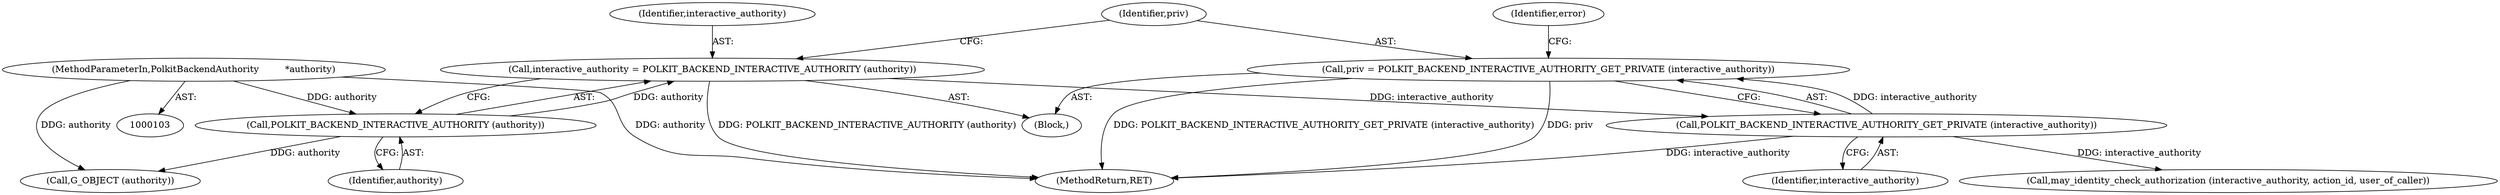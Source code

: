 digraph "0_polkit_bc7ffad53643a9c80231fc41f5582d6a8931c32c_0@pointer" {
"1000132" [label="(Call,priv = POLKIT_BACKEND_INTERACTIVE_AUTHORITY_GET_PRIVATE (interactive_authority))"];
"1000134" [label="(Call,POLKIT_BACKEND_INTERACTIVE_AUTHORITY_GET_PRIVATE (interactive_authority))"];
"1000128" [label="(Call,interactive_authority = POLKIT_BACKEND_INTERACTIVE_AUTHORITY (authority))"];
"1000130" [label="(Call,POLKIT_BACKEND_INTERACTIVE_AUTHORITY (authority))"];
"1000104" [label="(MethodParameterIn,PolkitBackendAuthority         *authority)"];
"1000319" [label="(MethodReturn,RET)"];
"1000128" [label="(Call,interactive_authority = POLKIT_BACKEND_INTERACTIVE_AUTHORITY (authority))"];
"1000135" [label="(Identifier,interactive_authority)"];
"1000302" [label="(Call,may_identity_check_authorization (interactive_authority, action_id, user_of_caller))"];
"1000113" [label="(Block,)"];
"1000131" [label="(Identifier,authority)"];
"1000104" [label="(MethodParameterIn,PolkitBackendAuthority         *authority)"];
"1000133" [label="(Identifier,priv)"];
"1000130" [label="(Call,POLKIT_BACKEND_INTERACTIVE_AUTHORITY (authority))"];
"1000129" [label="(Identifier,interactive_authority)"];
"1000137" [label="(Identifier,error)"];
"1000134" [label="(Call,POLKIT_BACKEND_INTERACTIVE_AUTHORITY_GET_PRIVATE (interactive_authority))"];
"1000132" [label="(Call,priv = POLKIT_BACKEND_INTERACTIVE_AUTHORITY_GET_PRIVATE (interactive_authority))"];
"1000163" [label="(Call,G_OBJECT (authority))"];
"1000132" -> "1000113"  [label="AST: "];
"1000132" -> "1000134"  [label="CFG: "];
"1000133" -> "1000132"  [label="AST: "];
"1000134" -> "1000132"  [label="AST: "];
"1000137" -> "1000132"  [label="CFG: "];
"1000132" -> "1000319"  [label="DDG: POLKIT_BACKEND_INTERACTIVE_AUTHORITY_GET_PRIVATE (interactive_authority)"];
"1000132" -> "1000319"  [label="DDG: priv"];
"1000134" -> "1000132"  [label="DDG: interactive_authority"];
"1000134" -> "1000135"  [label="CFG: "];
"1000135" -> "1000134"  [label="AST: "];
"1000134" -> "1000319"  [label="DDG: interactive_authority"];
"1000128" -> "1000134"  [label="DDG: interactive_authority"];
"1000134" -> "1000302"  [label="DDG: interactive_authority"];
"1000128" -> "1000113"  [label="AST: "];
"1000128" -> "1000130"  [label="CFG: "];
"1000129" -> "1000128"  [label="AST: "];
"1000130" -> "1000128"  [label="AST: "];
"1000133" -> "1000128"  [label="CFG: "];
"1000128" -> "1000319"  [label="DDG: POLKIT_BACKEND_INTERACTIVE_AUTHORITY (authority)"];
"1000130" -> "1000128"  [label="DDG: authority"];
"1000130" -> "1000131"  [label="CFG: "];
"1000131" -> "1000130"  [label="AST: "];
"1000104" -> "1000130"  [label="DDG: authority"];
"1000130" -> "1000163"  [label="DDG: authority"];
"1000104" -> "1000103"  [label="AST: "];
"1000104" -> "1000319"  [label="DDG: authority"];
"1000104" -> "1000163"  [label="DDG: authority"];
}
